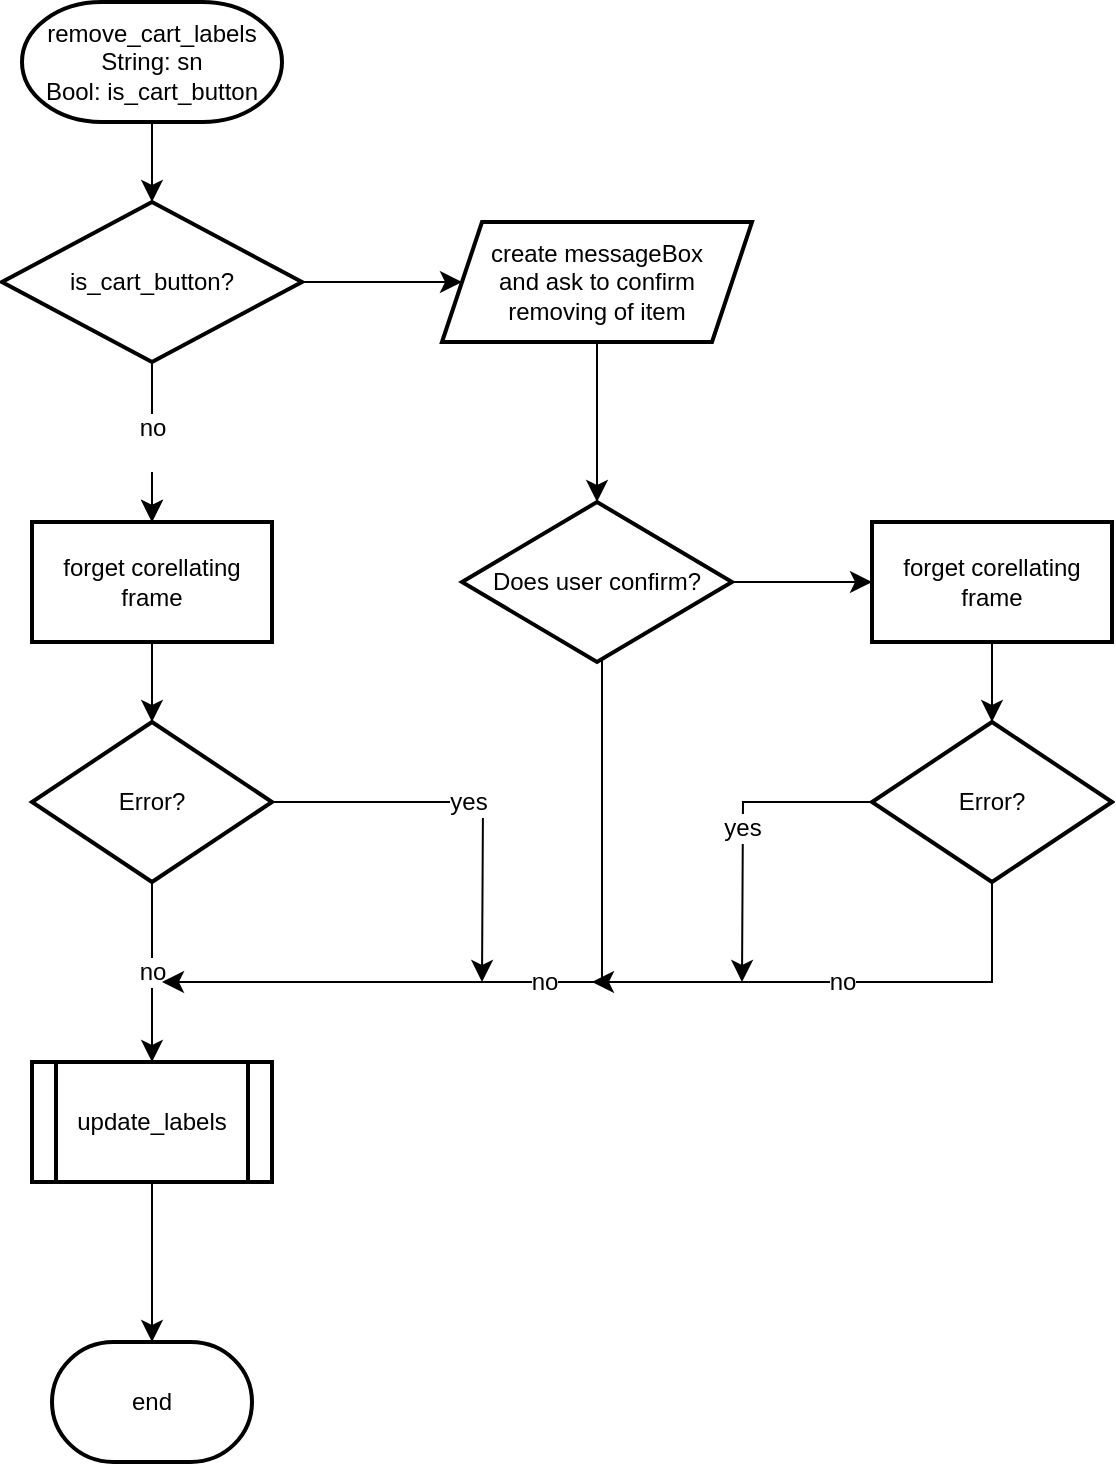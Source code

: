 <mxfile version="24.7.3" type="github">
  <diagram id="C5RBs43oDa-KdzZeNtuy" name="Page-1">
    <mxGraphModel dx="1235" dy="738" grid="1" gridSize="10" guides="1" tooltips="1" connect="1" arrows="1" fold="1" page="1" pageScale="1" pageWidth="827" pageHeight="1169" math="0" shadow="0">
      <root>
        <mxCell id="WIyWlLk6GJQsqaUBKTNV-0" />
        <mxCell id="WIyWlLk6GJQsqaUBKTNV-1" parent="WIyWlLk6GJQsqaUBKTNV-0" />
        <mxCell id="FqJM-CYI0kvCl4BrO27K-14" value="" style="edgeStyle=none;curved=1;rounded=0;orthogonalLoop=1;jettySize=auto;html=1;fontSize=12;startSize=8;endSize=8;" edge="1" parent="WIyWlLk6GJQsqaUBKTNV-1" source="FqJM-CYI0kvCl4BrO27K-3" target="FqJM-CYI0kvCl4BrO27K-13">
          <mxGeometry relative="1" as="geometry" />
        </mxCell>
        <mxCell id="FqJM-CYI0kvCl4BrO27K-3" value="&lt;div&gt;remove_cart_labels&lt;/div&gt;&lt;div&gt;String: sn&lt;/div&gt;&lt;div&gt;Bool: is_cart_button&lt;br&gt;&lt;/div&gt;" style="strokeWidth=2;html=1;shape=mxgraph.flowchart.terminator;whiteSpace=wrap;" vertex="1" parent="WIyWlLk6GJQsqaUBKTNV-1">
          <mxGeometry x="70" y="10" width="130" height="60" as="geometry" />
        </mxCell>
        <mxCell id="FqJM-CYI0kvCl4BrO27K-4" value="end" style="strokeWidth=2;html=1;shape=mxgraph.flowchart.terminator;whiteSpace=wrap;" vertex="1" parent="WIyWlLk6GJQsqaUBKTNV-1">
          <mxGeometry x="85" y="680" width="100" height="60" as="geometry" />
        </mxCell>
        <mxCell id="FqJM-CYI0kvCl4BrO27K-16" value="" style="edgeStyle=none;curved=1;rounded=0;orthogonalLoop=1;jettySize=auto;html=1;fontSize=12;startSize=8;endSize=8;" edge="1" parent="WIyWlLk6GJQsqaUBKTNV-1" source="FqJM-CYI0kvCl4BrO27K-13" target="FqJM-CYI0kvCl4BrO27K-15">
          <mxGeometry relative="1" as="geometry" />
        </mxCell>
        <mxCell id="FqJM-CYI0kvCl4BrO27K-17" value="&lt;div&gt;no&lt;/div&gt;&lt;div&gt;&lt;br&gt;&lt;/div&gt;" style="edgeStyle=none;curved=1;rounded=0;orthogonalLoop=1;jettySize=auto;html=1;fontSize=12;startSize=8;endSize=8;" edge="1" parent="WIyWlLk6GJQsqaUBKTNV-1" source="FqJM-CYI0kvCl4BrO27K-13" target="FqJM-CYI0kvCl4BrO27K-15">
          <mxGeometry relative="1" as="geometry" />
        </mxCell>
        <mxCell id="FqJM-CYI0kvCl4BrO27K-24" value="" style="edgeStyle=none;curved=1;rounded=0;orthogonalLoop=1;jettySize=auto;html=1;fontSize=12;startSize=8;endSize=8;" edge="1" parent="WIyWlLk6GJQsqaUBKTNV-1" source="FqJM-CYI0kvCl4BrO27K-13" target="FqJM-CYI0kvCl4BrO27K-23">
          <mxGeometry relative="1" as="geometry" />
        </mxCell>
        <mxCell id="FqJM-CYI0kvCl4BrO27K-13" value="is_cart_button?" style="rhombus;whiteSpace=wrap;html=1;strokeWidth=2;" vertex="1" parent="WIyWlLk6GJQsqaUBKTNV-1">
          <mxGeometry x="60" y="110" width="150" height="80" as="geometry" />
        </mxCell>
        <mxCell id="FqJM-CYI0kvCl4BrO27K-19" value="" style="edgeStyle=none;curved=1;rounded=0;orthogonalLoop=1;jettySize=auto;html=1;fontSize=12;startSize=8;endSize=8;" edge="1" parent="WIyWlLk6GJQsqaUBKTNV-1" source="FqJM-CYI0kvCl4BrO27K-15" target="FqJM-CYI0kvCl4BrO27K-18">
          <mxGeometry relative="1" as="geometry" />
        </mxCell>
        <mxCell id="FqJM-CYI0kvCl4BrO27K-15" value="forget corellating frame " style="whiteSpace=wrap;html=1;strokeWidth=2;" vertex="1" parent="WIyWlLk6GJQsqaUBKTNV-1">
          <mxGeometry x="75" y="270" width="120" height="60" as="geometry" />
        </mxCell>
        <mxCell id="FqJM-CYI0kvCl4BrO27K-21" value="&lt;div&gt;no&lt;/div&gt;" style="edgeStyle=none;curved=1;rounded=0;orthogonalLoop=1;jettySize=auto;html=1;fontSize=12;startSize=8;endSize=8;" edge="1" parent="WIyWlLk6GJQsqaUBKTNV-1" source="FqJM-CYI0kvCl4BrO27K-18" target="FqJM-CYI0kvCl4BrO27K-20">
          <mxGeometry relative="1" as="geometry" />
        </mxCell>
        <mxCell id="FqJM-CYI0kvCl4BrO27K-36" value="yes" style="edgeStyle=orthogonalEdgeStyle;rounded=0;orthogonalLoop=1;jettySize=auto;html=1;fontSize=12;startSize=8;endSize=8;" edge="1" parent="WIyWlLk6GJQsqaUBKTNV-1" source="FqJM-CYI0kvCl4BrO27K-18">
          <mxGeometry relative="1" as="geometry">
            <mxPoint x="300" y="500" as="targetPoint" />
          </mxGeometry>
        </mxCell>
        <mxCell id="FqJM-CYI0kvCl4BrO27K-18" value="Error?" style="rhombus;whiteSpace=wrap;html=1;strokeWidth=2;" vertex="1" parent="WIyWlLk6GJQsqaUBKTNV-1">
          <mxGeometry x="75" y="370" width="120" height="80" as="geometry" />
        </mxCell>
        <mxCell id="FqJM-CYI0kvCl4BrO27K-22" value="" style="edgeStyle=none;curved=1;rounded=0;orthogonalLoop=1;jettySize=auto;html=1;fontSize=12;startSize=8;endSize=8;" edge="1" parent="WIyWlLk6GJQsqaUBKTNV-1" source="FqJM-CYI0kvCl4BrO27K-20" target="FqJM-CYI0kvCl4BrO27K-4">
          <mxGeometry relative="1" as="geometry" />
        </mxCell>
        <mxCell id="FqJM-CYI0kvCl4BrO27K-20" value="update_labels" style="shape=process;whiteSpace=wrap;html=1;backgroundOutline=1;strokeWidth=2;" vertex="1" parent="WIyWlLk6GJQsqaUBKTNV-1">
          <mxGeometry x="75" y="540" width="120" height="60" as="geometry" />
        </mxCell>
        <mxCell id="FqJM-CYI0kvCl4BrO27K-26" value="" style="edgeStyle=none;curved=1;rounded=0;orthogonalLoop=1;jettySize=auto;html=1;fontSize=12;startSize=8;endSize=8;" edge="1" parent="WIyWlLk6GJQsqaUBKTNV-1" source="FqJM-CYI0kvCl4BrO27K-23" target="FqJM-CYI0kvCl4BrO27K-25">
          <mxGeometry relative="1" as="geometry" />
        </mxCell>
        <mxCell id="FqJM-CYI0kvCl4BrO27K-23" value="&lt;div&gt;create messageBox&lt;/div&gt;&lt;div&gt;and ask to confirm&lt;/div&gt;&lt;div&gt;removing of item&lt;br&gt;&lt;/div&gt;" style="shape=parallelogram;perimeter=parallelogramPerimeter;whiteSpace=wrap;html=1;fixedSize=1;strokeWidth=2;" vertex="1" parent="WIyWlLk6GJQsqaUBKTNV-1">
          <mxGeometry x="280" y="120" width="155" height="60" as="geometry" />
        </mxCell>
        <mxCell id="FqJM-CYI0kvCl4BrO27K-34" value="&lt;div&gt;no&lt;/div&gt;" style="edgeStyle=orthogonalEdgeStyle;rounded=0;orthogonalLoop=1;jettySize=auto;html=1;fontSize=12;startSize=8;endSize=8;" edge="1" parent="WIyWlLk6GJQsqaUBKTNV-1" source="FqJM-CYI0kvCl4BrO27K-25">
          <mxGeometry relative="1" as="geometry">
            <mxPoint x="140" y="500" as="targetPoint" />
            <Array as="points">
              <mxPoint x="360" y="500" />
            </Array>
          </mxGeometry>
        </mxCell>
        <mxCell id="FqJM-CYI0kvCl4BrO27K-40" value="" style="edgeStyle=none;curved=1;rounded=0;orthogonalLoop=1;jettySize=auto;html=1;fontSize=12;startSize=8;endSize=8;" edge="1" parent="WIyWlLk6GJQsqaUBKTNV-1" source="FqJM-CYI0kvCl4BrO27K-25" target="FqJM-CYI0kvCl4BrO27K-38">
          <mxGeometry relative="1" as="geometry" />
        </mxCell>
        <mxCell id="FqJM-CYI0kvCl4BrO27K-25" value="Does user confirm?" style="rhombus;whiteSpace=wrap;html=1;strokeWidth=2;" vertex="1" parent="WIyWlLk6GJQsqaUBKTNV-1">
          <mxGeometry x="290" y="260" width="135" height="80" as="geometry" />
        </mxCell>
        <mxCell id="FqJM-CYI0kvCl4BrO27K-37" value="" style="edgeStyle=none;curved=1;rounded=0;orthogonalLoop=1;jettySize=auto;html=1;fontSize=12;startSize=8;endSize=8;" edge="1" parent="WIyWlLk6GJQsqaUBKTNV-1" source="FqJM-CYI0kvCl4BrO27K-38" target="FqJM-CYI0kvCl4BrO27K-39">
          <mxGeometry relative="1" as="geometry" />
        </mxCell>
        <mxCell id="FqJM-CYI0kvCl4BrO27K-38" value="forget corellating frame " style="whiteSpace=wrap;html=1;strokeWidth=2;" vertex="1" parent="WIyWlLk6GJQsqaUBKTNV-1">
          <mxGeometry x="495" y="270" width="120" height="60" as="geometry" />
        </mxCell>
        <mxCell id="FqJM-CYI0kvCl4BrO27K-41" value="&lt;div&gt;no&lt;/div&gt;" style="edgeStyle=orthogonalEdgeStyle;rounded=0;orthogonalLoop=1;jettySize=auto;html=1;fontSize=12;startSize=8;endSize=8;" edge="1" parent="WIyWlLk6GJQsqaUBKTNV-1" source="FqJM-CYI0kvCl4BrO27K-39">
          <mxGeometry relative="1" as="geometry">
            <mxPoint x="355" y="500" as="targetPoint" />
            <Array as="points">
              <mxPoint x="555" y="500" />
            </Array>
          </mxGeometry>
        </mxCell>
        <mxCell id="FqJM-CYI0kvCl4BrO27K-42" value="yes" style="edgeStyle=orthogonalEdgeStyle;rounded=0;orthogonalLoop=1;jettySize=auto;html=1;fontSize=12;startSize=8;endSize=8;" edge="1" parent="WIyWlLk6GJQsqaUBKTNV-1" source="FqJM-CYI0kvCl4BrO27K-39">
          <mxGeometry relative="1" as="geometry">
            <mxPoint x="430" y="500" as="targetPoint" />
          </mxGeometry>
        </mxCell>
        <mxCell id="FqJM-CYI0kvCl4BrO27K-39" value="Error?" style="rhombus;whiteSpace=wrap;html=1;strokeWidth=2;" vertex="1" parent="WIyWlLk6GJQsqaUBKTNV-1">
          <mxGeometry x="495" y="370" width="120" height="80" as="geometry" />
        </mxCell>
      </root>
    </mxGraphModel>
  </diagram>
</mxfile>
